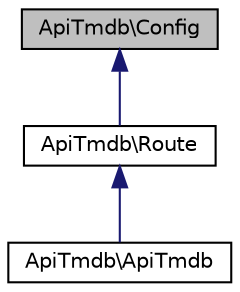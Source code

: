 digraph "ApiTmdb\Config"
{
  edge [fontname="Helvetica",fontsize="10",labelfontname="Helvetica",labelfontsize="10"];
  node [fontname="Helvetica",fontsize="10",shape=record];
  Node0 [label="ApiTmdb\\Config",height=0.2,width=0.4,color="black", fillcolor="grey75", style="filled", fontcolor="black"];
  Node0 -> Node1 [dir="back",color="midnightblue",fontsize="10",style="solid",fontname="Helvetica"];
  Node1 [label="ApiTmdb\\Route",height=0.2,width=0.4,color="black", fillcolor="white", style="filled",URL="$classApiTmdb_1_1Route.html"];
  Node1 -> Node2 [dir="back",color="midnightblue",fontsize="10",style="solid",fontname="Helvetica"];
  Node2 [label="ApiTmdb\\ApiTmdb",height=0.2,width=0.4,color="black", fillcolor="white", style="filled",URL="$classApiTmdb_1_1ApiTmdb.html"];
}

